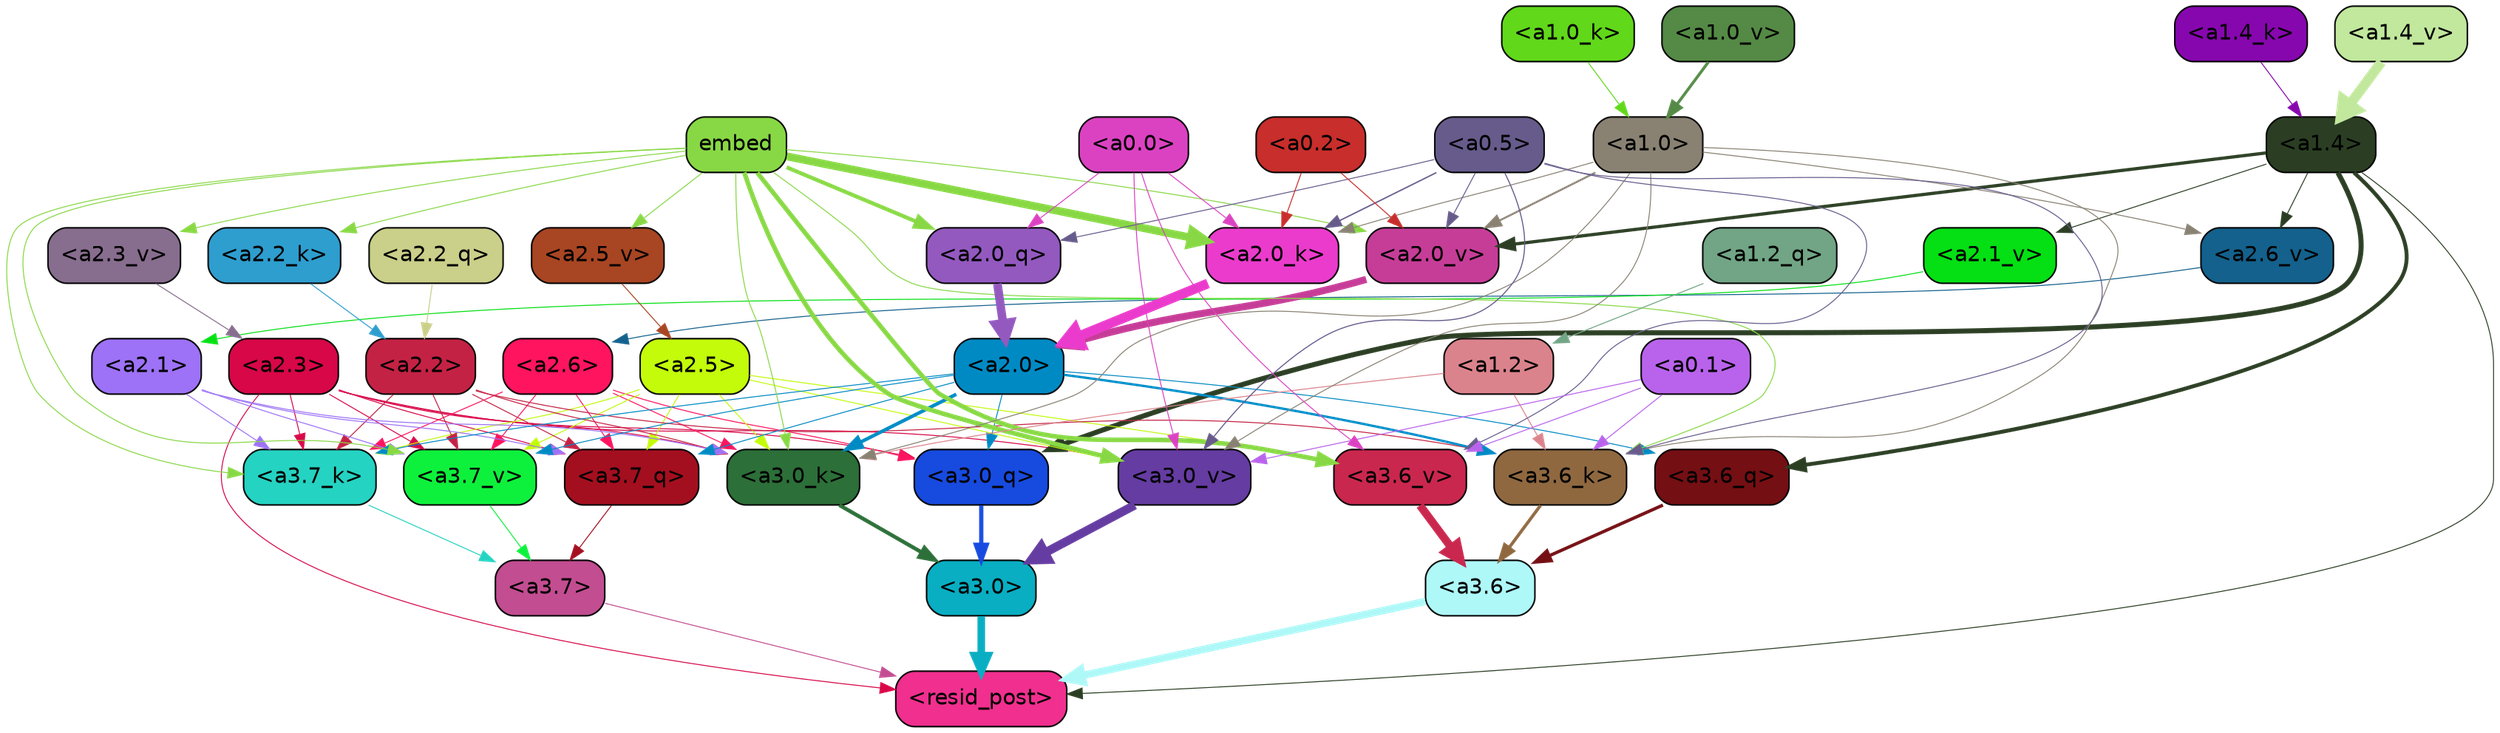 strict digraph "" {
	graph [bgcolor=transparent,
		layout=dot,
		overlap=false,
		splines=true
	];
	"<a3.7>"	[color=black,
		fillcolor="#c24d91",
		fontname=Helvetica,
		shape=box,
		style="filled, rounded"];
	"<resid_post>"	[color=black,
		fillcolor="#f02f8e",
		fontname=Helvetica,
		shape=box,
		style="filled, rounded"];
	"<a3.7>" -> "<resid_post>"	[color="#c24d91",
		penwidth=0.6];
	"<a3.6>"	[color=black,
		fillcolor="#aef8f7",
		fontname=Helvetica,
		shape=box,
		style="filled, rounded"];
	"<a3.6>" -> "<resid_post>"	[color="#aef8f7",
		penwidth=4.753257989883423];
	"<a3.0>"	[color=black,
		fillcolor="#09aec2",
		fontname=Helvetica,
		shape=box,
		style="filled, rounded"];
	"<a3.0>" -> "<resid_post>"	[color="#09aec2",
		penwidth=4.90053927898407];
	"<a2.3>"	[color=black,
		fillcolor="#d70748",
		fontname=Helvetica,
		shape=box,
		style="filled, rounded"];
	"<a2.3>" -> "<resid_post>"	[color="#d70748",
		penwidth=0.6];
	"<a3.7_q>"	[color=black,
		fillcolor="#a30f1f",
		fontname=Helvetica,
		shape=box,
		style="filled, rounded"];
	"<a2.3>" -> "<a3.7_q>"	[color="#d70748",
		penwidth=0.6];
	"<a3.0_q>"	[color=black,
		fillcolor="#174ade",
		fontname=Helvetica,
		shape=box,
		style="filled, rounded"];
	"<a2.3>" -> "<a3.0_q>"	[color="#d70748",
		penwidth=0.6];
	"<a3.7_k>"	[color=black,
		fillcolor="#25d3c2",
		fontname=Helvetica,
		shape=box,
		style="filled, rounded"];
	"<a2.3>" -> "<a3.7_k>"	[color="#d70748",
		penwidth=0.6];
	"<a3.0_k>"	[color=black,
		fillcolor="#2c6f38",
		fontname=Helvetica,
		shape=box,
		style="filled, rounded"];
	"<a2.3>" -> "<a3.0_k>"	[color="#d70748",
		penwidth=0.6];
	"<a3.7_v>"	[color=black,
		fillcolor="#0ef13c",
		fontname=Helvetica,
		shape=box,
		style="filled, rounded"];
	"<a2.3>" -> "<a3.7_v>"	[color="#d70748",
		penwidth=0.6];
	"<a3.0_v>"	[color=black,
		fillcolor="#653ca1",
		fontname=Helvetica,
		shape=box,
		style="filled, rounded"];
	"<a2.3>" -> "<a3.0_v>"	[color="#d70748",
		penwidth=0.6];
	"<a1.4>"	[color=black,
		fillcolor="#2b3e23",
		fontname=Helvetica,
		shape=box,
		style="filled, rounded"];
	"<a1.4>" -> "<resid_post>"	[color="#2b3e23",
		penwidth=0.6];
	"<a3.6_q>"	[color=black,
		fillcolor="#740f13",
		fontname=Helvetica,
		shape=box,
		style="filled, rounded"];
	"<a1.4>" -> "<a3.6_q>"	[color="#2b3e23",
		penwidth=2.5149343013763428];
	"<a1.4>" -> "<a3.0_q>"	[color="#2b3e23",
		penwidth=3.2760138511657715];
	"<a2.6_v>"	[color=black,
		fillcolor="#13618c",
		fontname=Helvetica,
		shape=box,
		style="filled, rounded"];
	"<a1.4>" -> "<a2.6_v>"	[color="#2b3e23",
		penwidth=0.6];
	"<a2.1_v>"	[color=black,
		fillcolor="#04e013",
		fontname=Helvetica,
		shape=box,
		style="filled, rounded"];
	"<a1.4>" -> "<a2.1_v>"	[color="#2b3e23",
		penwidth=0.6];
	"<a2.0_v>"	[color=black,
		fillcolor="#c63d98",
		fontname=Helvetica,
		shape=box,
		style="filled, rounded"];
	"<a1.4>" -> "<a2.0_v>"	[color="#2b3e23",
		penwidth=2.0870713144540787];
	"<a3.7_q>" -> "<a3.7>"	[color="#a30f1f",
		penwidth=0.6];
	"<a3.6_q>" -> "<a3.6>"	[color="#740f13",
		penwidth=2.091020345687866];
	"<a3.0_q>" -> "<a3.0>"	[color="#174ade",
		penwidth=2.7421876192092896];
	"<a3.7_k>" -> "<a3.7>"	[color="#25d3c2",
		penwidth=0.6];
	"<a3.6_k>"	[color=black,
		fillcolor="#8f6840",
		fontname=Helvetica,
		shape=box,
		style="filled, rounded"];
	"<a3.6_k>" -> "<a3.6>"	[color="#8f6840",
		penwidth=2.048597991466522];
	"<a3.0_k>" -> "<a3.0>"	[color="#2c6f38",
		penwidth=2.476402521133423];
	"<a3.7_v>" -> "<a3.7>"	[color="#0ef13c",
		penwidth=0.6];
	"<a3.6_v>"	[color=black,
		fillcolor="#ca274e",
		fontname=Helvetica,
		shape=box,
		style="filled, rounded"];
	"<a3.6_v>" -> "<a3.6>"	[color="#ca274e",
		penwidth=5.2550448179244995];
	"<a3.0_v>" -> "<a3.0>"	[color="#653ca1",
		penwidth=5.652270674705505];
	"<a2.6>"	[color=black,
		fillcolor="#fe145f",
		fontname=Helvetica,
		shape=box,
		style="filled, rounded"];
	"<a2.6>" -> "<a3.7_q>"	[color="#fe145f",
		penwidth=0.6];
	"<a2.6>" -> "<a3.0_q>"	[color="#fe145f",
		penwidth=0.6];
	"<a2.6>" -> "<a3.7_k>"	[color="#fe145f",
		penwidth=0.6];
	"<a2.6>" -> "<a3.0_k>"	[color="#fe145f",
		penwidth=0.6];
	"<a2.6>" -> "<a3.7_v>"	[color="#fe145f",
		penwidth=0.6];
	"<a2.5>"	[color=black,
		fillcolor="#c3fb0b",
		fontname=Helvetica,
		shape=box,
		style="filled, rounded"];
	"<a2.5>" -> "<a3.7_q>"	[color="#c3fb0b",
		penwidth=0.6];
	"<a2.5>" -> "<a3.7_k>"	[color="#c3fb0b",
		penwidth=0.6];
	"<a2.5>" -> "<a3.0_k>"	[color="#c3fb0b",
		penwidth=0.6];
	"<a2.5>" -> "<a3.7_v>"	[color="#c3fb0b",
		penwidth=0.6];
	"<a2.5>" -> "<a3.6_v>"	[color="#c3fb0b",
		penwidth=0.6];
	"<a2.5>" -> "<a3.0_v>"	[color="#c3fb0b",
		penwidth=0.6];
	"<a2.2>"	[color=black,
		fillcolor="#c42244",
		fontname=Helvetica,
		shape=box,
		style="filled, rounded"];
	"<a2.2>" -> "<a3.7_q>"	[color="#c42244",
		penwidth=0.6];
	"<a2.2>" -> "<a3.7_k>"	[color="#c42244",
		penwidth=0.6];
	"<a2.2>" -> "<a3.6_k>"	[color="#c42244",
		penwidth=0.6];
	"<a2.2>" -> "<a3.0_k>"	[color="#c42244",
		penwidth=0.6];
	"<a2.2>" -> "<a3.7_v>"	[color="#c42244",
		penwidth=0.6];
	"<a2.1>"	[color=black,
		fillcolor="#9d72f6",
		fontname=Helvetica,
		shape=box,
		style="filled, rounded"];
	"<a2.1>" -> "<a3.7_q>"	[color="#9d72f6",
		penwidth=0.6];
	"<a2.1>" -> "<a3.7_k>"	[color="#9d72f6",
		penwidth=0.6];
	"<a2.1>" -> "<a3.0_k>"	[color="#9d72f6",
		penwidth=0.6];
	"<a2.1>" -> "<a3.7_v>"	[color="#9d72f6",
		penwidth=0.6];
	"<a2.0>"	[color=black,
		fillcolor="#008ac4",
		fontname=Helvetica,
		shape=box,
		style="filled, rounded"];
	"<a2.0>" -> "<a3.7_q>"	[color="#008ac4",
		penwidth=0.6];
	"<a2.0>" -> "<a3.6_q>"	[color="#008ac4",
		penwidth=0.6];
	"<a2.0>" -> "<a3.0_q>"	[color="#008ac4",
		penwidth=0.6];
	"<a2.0>" -> "<a3.7_k>"	[color="#008ac4",
		penwidth=0.6];
	"<a2.0>" -> "<a3.6_k>"	[color="#008ac4",
		penwidth=1.5290023684501648];
	"<a2.0>" -> "<a3.0_k>"	[color="#008ac4",
		penwidth=2.2635570764541626];
	"<a2.0>" -> "<a3.7_v>"	[color="#008ac4",
		penwidth=0.6];
	embed	[color=black,
		fillcolor="#88d845",
		fontname=Helvetica,
		shape=box,
		style="filled, rounded"];
	embed -> "<a3.7_k>"	[color="#88d845",
		penwidth=0.6];
	embed -> "<a3.6_k>"	[color="#88d845",
		penwidth=0.6];
	embed -> "<a3.0_k>"	[color="#88d845",
		penwidth=0.6];
	embed -> "<a3.7_v>"	[color="#88d845",
		penwidth=0.6];
	embed -> "<a3.6_v>"	[color="#88d845",
		penwidth=2.9556376338005066];
	embed -> "<a3.0_v>"	[color="#88d845",
		penwidth=2.972973108291626];
	"<a2.0_q>"	[color=black,
		fillcolor="#9359bf",
		fontname=Helvetica,
		shape=box,
		style="filled, rounded"];
	embed -> "<a2.0_q>"	[color="#88d845",
		penwidth=2.522909115999937];
	"<a2.2_k>"	[color=black,
		fillcolor="#2e9ecf",
		fontname=Helvetica,
		shape=box,
		style="filled, rounded"];
	embed -> "<a2.2_k>"	[color="#88d845",
		penwidth=0.6];
	"<a2.0_k>"	[color=black,
		fillcolor="#eb3bcc",
		fontname=Helvetica,
		shape=box,
		style="filled, rounded"];
	embed -> "<a2.0_k>"	[color="#88d845",
		penwidth=5.094568967819214];
	"<a2.5_v>"	[color=black,
		fillcolor="#a84523",
		fontname=Helvetica,
		shape=box,
		style="filled, rounded"];
	embed -> "<a2.5_v>"	[color="#88d845",
		penwidth=0.6];
	"<a2.3_v>"	[color=black,
		fillcolor="#876d8e",
		fontname=Helvetica,
		shape=box,
		style="filled, rounded"];
	embed -> "<a2.3_v>"	[color="#88d845",
		penwidth=0.6];
	embed -> "<a2.0_v>"	[color="#88d845",
		penwidth=0.6];
	"<a1.2>"	[color=black,
		fillcolor="#db838c",
		fontname=Helvetica,
		shape=box,
		style="filled, rounded"];
	"<a1.2>" -> "<a3.6_k>"	[color="#db838c",
		penwidth=0.6];
	"<a1.2>" -> "<a3.0_k>"	[color="#db838c",
		penwidth=0.6];
	"<a1.0>"	[color=black,
		fillcolor="#898273",
		fontname=Helvetica,
		shape=box,
		style="filled, rounded"];
	"<a1.0>" -> "<a3.6_k>"	[color="#898273",
		penwidth=0.6];
	"<a1.0>" -> "<a3.0_k>"	[color="#898273",
		penwidth=0.6];
	"<a1.0>" -> "<a3.0_v>"	[color="#898273",
		penwidth=0.6];
	"<a1.0>" -> "<a2.0_k>"	[color="#898273",
		penwidth=0.6];
	"<a1.0>" -> "<a2.6_v>"	[color="#898273",
		penwidth=0.6];
	"<a1.0>" -> "<a2.0_v>"	[color="#898273",
		penwidth=1.2152502536773682];
	"<a0.5>"	[color=black,
		fillcolor="#675b8c",
		fontname=Helvetica,
		shape=box,
		style="filled, rounded"];
	"<a0.5>" -> "<a3.6_k>"	[color="#675b8c",
		penwidth=0.6];
	"<a0.5>" -> "<a3.6_v>"	[color="#675b8c",
		penwidth=0.6];
	"<a0.5>" -> "<a3.0_v>"	[color="#675b8c",
		penwidth=0.6790935099124908];
	"<a0.5>" -> "<a2.0_q>"	[color="#675b8c",
		penwidth=0.6];
	"<a0.5>" -> "<a2.0_k>"	[color="#675b8c",
		penwidth=0.8835153579711914];
	"<a0.5>" -> "<a2.0_v>"	[color="#675b8c",
		penwidth=0.6];
	"<a0.1>"	[color=black,
		fillcolor="#b963ec",
		fontname=Helvetica,
		shape=box,
		style="filled, rounded"];
	"<a0.1>" -> "<a3.6_k>"	[color="#b963ec",
		penwidth=0.6];
	"<a0.1>" -> "<a3.6_v>"	[color="#b963ec",
		penwidth=0.6];
	"<a0.1>" -> "<a3.0_v>"	[color="#b963ec",
		penwidth=0.6];
	"<a0.0>"	[color=black,
		fillcolor="#db42c2",
		fontname=Helvetica,
		shape=box,
		style="filled, rounded"];
	"<a0.0>" -> "<a3.6_v>"	[color="#db42c2",
		penwidth=0.6];
	"<a0.0>" -> "<a3.0_v>"	[color="#db42c2",
		penwidth=0.6];
	"<a0.0>" -> "<a2.0_q>"	[color="#db42c2",
		penwidth=0.6];
	"<a0.0>" -> "<a2.0_k>"	[color="#db42c2",
		penwidth=0.6];
	"<a2.2_q>"	[color=black,
		fillcolor="#cacf89",
		fontname=Helvetica,
		shape=box,
		style="filled, rounded"];
	"<a2.2_q>" -> "<a2.2>"	[color="#cacf89",
		penwidth=0.6];
	"<a2.0_q>" -> "<a2.0>"	[color="#9359bf",
		penwidth=5.557696580886841];
	"<a2.2_k>" -> "<a2.2>"	[color="#2e9ecf",
		penwidth=0.6];
	"<a2.0_k>" -> "<a2.0>"	[color="#eb3bcc",
		penwidth=6.320472955703735];
	"<a2.6_v>" -> "<a2.6>"	[color="#13618c",
		penwidth=0.6];
	"<a2.5_v>" -> "<a2.5>"	[color="#a84523",
		penwidth=0.6];
	"<a2.3_v>" -> "<a2.3>"	[color="#876d8e",
		penwidth=0.6];
	"<a2.1_v>" -> "<a2.1>"	[color="#04e013",
		penwidth=0.6];
	"<a2.0_v>" -> "<a2.0>"	[color="#c63d98",
		penwidth=4.611755967140198];
	"<a0.2>"	[color=black,
		fillcolor="#c82e2b",
		fontname=Helvetica,
		shape=box,
		style="filled, rounded"];
	"<a0.2>" -> "<a2.0_k>"	[color="#c82e2b",
		penwidth=0.6];
	"<a0.2>" -> "<a2.0_v>"	[color="#c82e2b",
		penwidth=0.6];
	"<a1.2_q>"	[color=black,
		fillcolor="#71a585",
		fontname=Helvetica,
		shape=box,
		style="filled, rounded"];
	"<a1.2_q>" -> "<a1.2>"	[color="#71a585",
		penwidth=0.6145738363265991];
	"<a1.4_k>"	[color=black,
		fillcolor="#8607ae",
		fontname=Helvetica,
		shape=box,
		style="filled, rounded"];
	"<a1.4_k>" -> "<a1.4>"	[color="#8607ae",
		penwidth=0.6];
	"<a1.0_k>"	[color=black,
		fillcolor="#61d81a",
		fontname=Helvetica,
		shape=box,
		style="filled, rounded"];
	"<a1.0_k>" -> "<a1.0>"	[color="#61d81a",
		penwidth=0.6];
	"<a1.4_v>"	[color=black,
		fillcolor="#c1e89d",
		fontname=Helvetica,
		shape=box,
		style="filled, rounded"];
	"<a1.4_v>" -> "<a1.4>"	[color="#c1e89d",
		penwidth=6.5241758823394775];
	"<a1.0_v>"	[color=black,
		fillcolor="#548a45",
		fontname=Helvetica,
		shape=box,
		style="filled, rounded"];
	"<a1.0_v>" -> "<a1.0>"	[color="#548a45",
		penwidth=1.8809151649475098];
}
